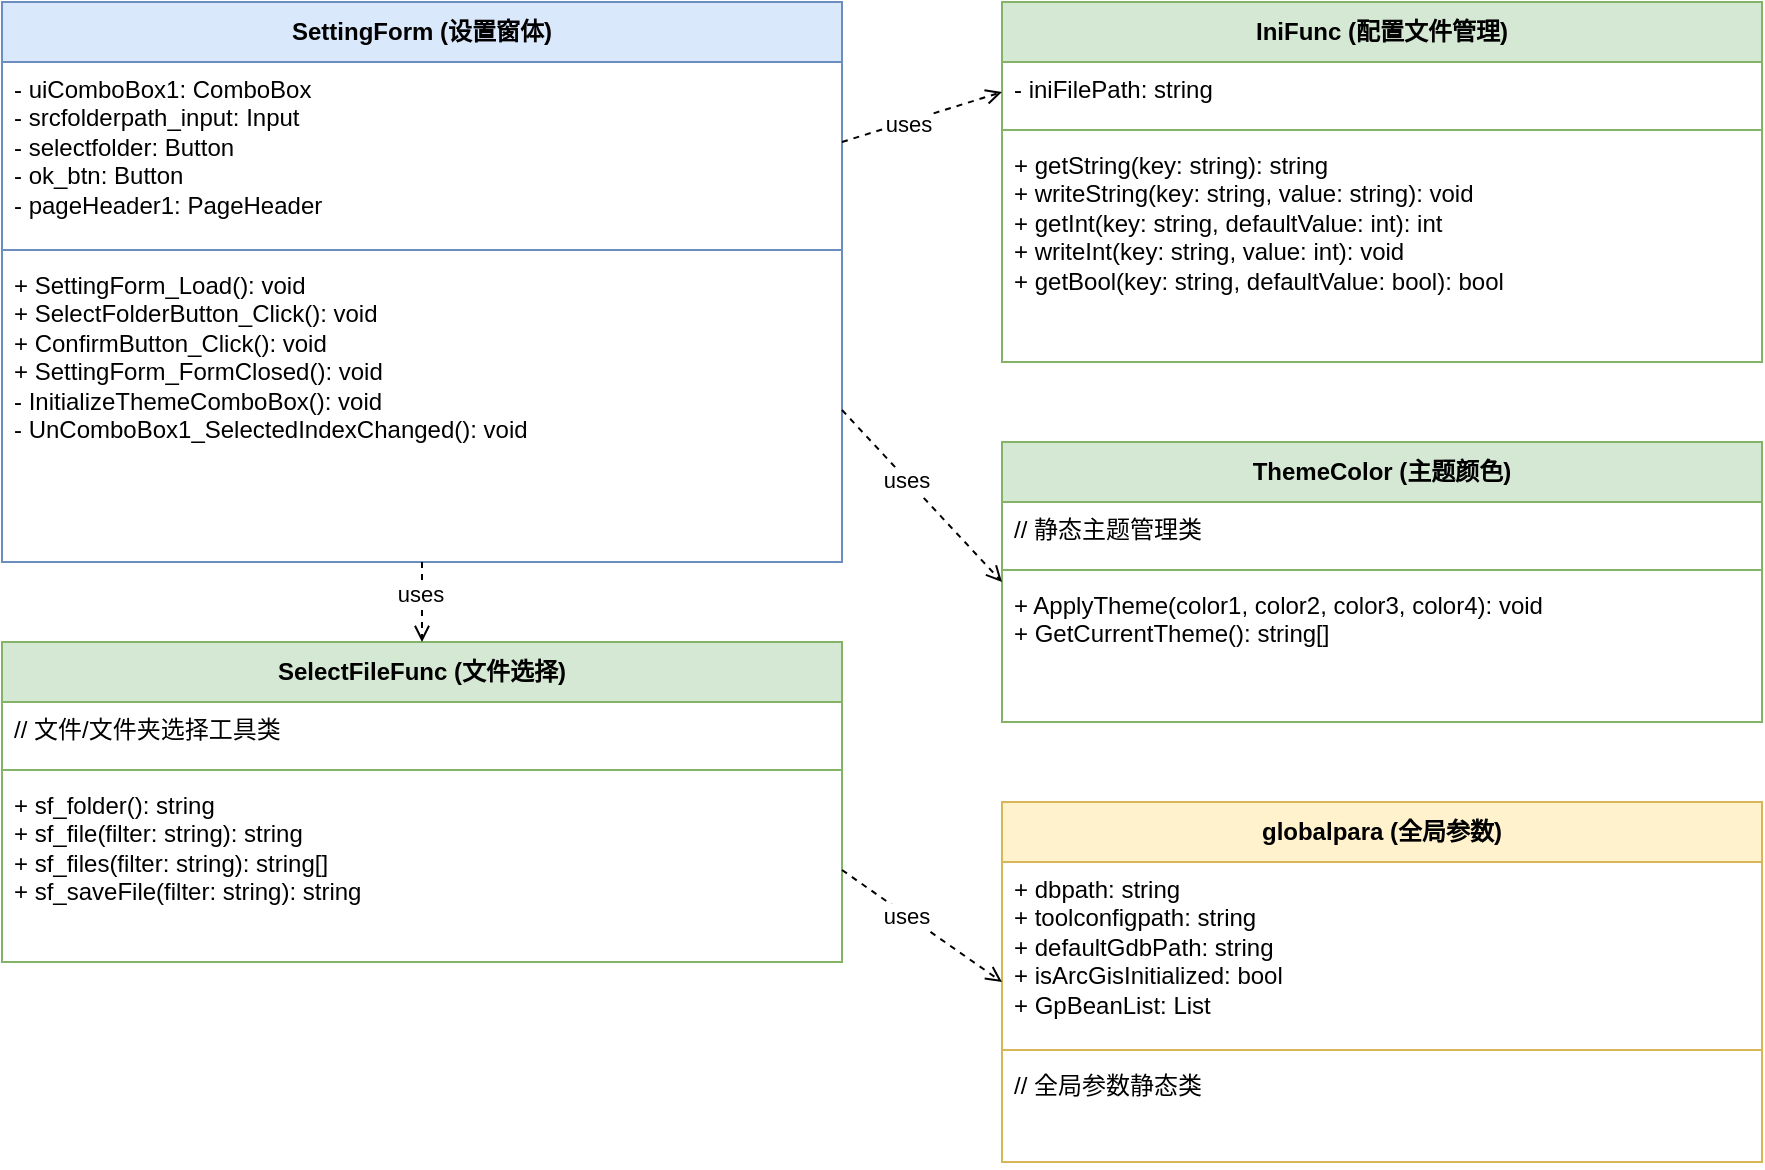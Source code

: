 <mxfile version="22.0.0" type="device">
  <diagram name="参数配置模块" id="config-module">
    <mxGraphModel dx="1422" dy="794" grid="1" gridSize="10" guides="1" tooltips="1" connect="1" arrows="1" fold="1" page="1" pageScale="1" pageWidth="1169" pageHeight="827" math="0" shadow="0">
      <root>
        <mxCell id="0" />
        <mxCell id="1" parent="0" />
        
        <!-- SettingForm 类 -->
        <mxCell id="SettingForm" value="&lt;b&gt;SettingForm (设置窗体)&lt;/b&gt;" style="swimlane;fontStyle=0;childLayout=stackLayout;horizontal=1;startSize=30;horizontalStack=0;resizeParent=1;resizeParentMax=0;resizeLast=0;collapsible=1;marginBottom=0;whiteSpace=wrap;html=1;fillColor=#dae8fc;strokeColor=#6c8ebf;" vertex="1" parent="1">
          <mxGeometry x="80" y="60" width="420" height="280" as="geometry" />
        </mxCell>
        <mxCell id="SettingForm-fields" value="- uiComboBox1: ComboBox&#xa;- srcfolderpath_input: Input&#xa;- selectfolder: Button&#xa;- ok_btn: Button&#xa;- pageHeader1: PageHeader" style="text;strokeColor=none;fillColor=none;align=left;verticalAlign=top;spacingLeft=4;spacingRight=4;overflow=hidden;rotatable=0;points=[[0,0.5],[1,0.5]];portConstraint=eastwest;whiteSpace=wrap;html=1;" vertex="1" parent="SettingForm">
          <mxGeometry y="30" width="420" height="90" as="geometry" />
        </mxCell>
        <mxCell id="SettingForm-line" value="" style="line;strokeWidth=1;fillColor=none;align=left;verticalAlign=middle;spacingTop=-1;spacingLeft=3;spacingRight=3;rotatable=0;labelPosition=right;points=[];portConstraint=eastwest;strokeColor=inherit;" vertex="1" parent="SettingForm">
          <mxGeometry y="120" width="420" height="8" as="geometry" />
        </mxCell>
        <mxCell id="SettingForm-methods" value="+ SettingForm_Load(): void&#xa;+ SelectFolderButton_Click(): void&#xa;+ ConfirmButton_Click(): void&#xa;+ SettingForm_FormClosed(): void&#xa;- InitializeThemeComboBox(): void&#xa;- UnComboBox1_SelectedIndexChanged(): void" style="text;strokeColor=none;fillColor=none;align=left;verticalAlign=top;spacingLeft=4;spacingRight=4;overflow=hidden;rotatable=0;points=[[0,0.5],[1,0.5]];portConstraint=eastwest;whiteSpace=wrap;html=1;" vertex="1" parent="SettingForm">
          <mxGeometry y="128" width="420" height="152" as="geometry" />
        </mxCell>
        
        <!-- IniFunc 类 -->
        <mxCell id="IniFunc" value="&lt;b&gt;IniFunc (配置文件管理)&lt;/b&gt;" style="swimlane;fontStyle=0;childLayout=stackLayout;horizontal=1;startSize=30;horizontalStack=0;resizeParent=1;resizeParentMax=0;resizeLast=0;collapsible=1;marginBottom=0;whiteSpace=wrap;html=1;fillColor=#d5e8d4;strokeColor=#82b366;" vertex="1" parent="1">
          <mxGeometry x="580" y="60" width="380" height="180" as="geometry" />
        </mxCell>
        <mxCell id="IniFunc-fields" value="- iniFilePath: string" style="text;strokeColor=none;fillColor=none;align=left;verticalAlign=top;spacingLeft=4;spacingRight=4;overflow=hidden;rotatable=0;points=[[0,0.5],[1,0.5]];portConstraint=eastwest;whiteSpace=wrap;html=1;" vertex="1" parent="IniFunc">
          <mxGeometry y="30" width="380" height="30" as="geometry" />
        </mxCell>
        <mxCell id="IniFunc-line" value="" style="line;strokeWidth=1;fillColor=none;align=left;verticalAlign=middle;spacingTop=-1;spacingLeft=3;spacingRight=3;rotatable=0;labelPosition=right;points=[];portConstraint=eastwest;strokeColor=inherit;" vertex="1" parent="IniFunc">
          <mxGeometry y="60" width="380" height="8" as="geometry" />
        </mxCell>
        <mxCell id="IniFunc-methods" value="+ getString(key: string): string&#xa;+ writeString(key: string, value: string): void&#xa;+ getInt(key: string, defaultValue: int): int&#xa;+ writeInt(key: string, value: int): void&#xa;+ getBool(key: string, defaultValue: bool): bool" style="text;strokeColor=none;fillColor=none;align=left;verticalAlign=top;spacingLeft=4;spacingRight=4;overflow=hidden;rotatable=0;points=[[0,0.5],[1,0.5]];portConstraint=eastwest;whiteSpace=wrap;html=1;" vertex="1" parent="IniFunc">
          <mxGeometry y="68" width="380" height="112" as="geometry" />
        </mxCell>
        
        <!-- ThemeColor 类 -->
        <mxCell id="ThemeColor" value="&lt;b&gt;ThemeColor (主题颜色)&lt;/b&gt;" style="swimlane;fontStyle=0;childLayout=stackLayout;horizontal=1;startSize=30;horizontalStack=0;resizeParent=1;resizeParentMax=0;resizeLast=0;collapsible=1;marginBottom=0;whiteSpace=wrap;html=1;fillColor=#d5e8d4;strokeColor=#82b366;" vertex="1" parent="1">
          <mxGeometry x="580" y="280" width="380" height="140" as="geometry" />
        </mxCell>
        <mxCell id="ThemeColor-fields" value="// 静态主题管理类" style="text;strokeColor=none;fillColor=none;align=left;verticalAlign=top;spacingLeft=4;spacingRight=4;overflow=hidden;rotatable=0;points=[[0,0.5],[1,0.5]];portConstraint=eastwest;whiteSpace=wrap;html=1;" vertex="1" parent="ThemeColor">
          <mxGeometry y="30" width="380" height="30" as="geometry" />
        </mxCell>
        <mxCell id="ThemeColor-line" value="" style="line;strokeWidth=1;fillColor=none;align=left;verticalAlign=middle;spacingTop=-1;spacingLeft=3;spacingRight=3;rotatable=0;labelPosition=right;points=[];portConstraint=eastwest;strokeColor=inherit;" vertex="1" parent="ThemeColor">
          <mxGeometry y="60" width="380" height="8" as="geometry" />
        </mxCell>
        <mxCell id="ThemeColor-methods" value="+ ApplyTheme(color1, color2, color3, color4): void&#xa;+ GetCurrentTheme(): string[]" style="text;strokeColor=none;fillColor=none;align=left;verticalAlign=top;spacingLeft=4;spacingRight=4;overflow=hidden;rotatable=0;points=[[0,0.5],[1,0.5]];portConstraint=eastwest;whiteSpace=wrap;html=1;" vertex="1" parent="ThemeColor">
          <mxGeometry y="68" width="380" height="72" as="geometry" />
        </mxCell>
        
        <!-- SelectFileFunc 类 -->
        <mxCell id="SelectFileFunc" value="&lt;b&gt;SelectFileFunc (文件选择)&lt;/b&gt;" style="swimlane;fontStyle=0;childLayout=stackLayout;horizontal=1;startSize=30;horizontalStack=0;resizeParent=1;resizeParentMax=0;resizeLast=0;collapsible=1;marginBottom=0;whiteSpace=wrap;html=1;fillColor=#d5e8d4;strokeColor=#82b366;" vertex="1" parent="1">
          <mxGeometry x="80" y="380" width="420" height="160" as="geometry" />
        </mxCell>
        <mxCell id="SelectFileFunc-fields" value="// 文件/文件夹选择工具类" style="text;strokeColor=none;fillColor=none;align=left;verticalAlign=top;spacingLeft=4;spacingRight=4;overflow=hidden;rotatable=0;points=[[0,0.5],[1,0.5]];portConstraint=eastwest;whiteSpace=wrap;html=1;" vertex="1" parent="SelectFileFunc">
          <mxGeometry y="30" width="420" height="30" as="geometry" />
        </mxCell>
        <mxCell id="SelectFileFunc-line" value="" style="line;strokeWidth=1;fillColor=none;align=left;verticalAlign=middle;spacingTop=-1;spacingLeft=3;spacingRight=3;rotatable=0;labelPosition=right;points=[];portConstraint=eastwest;strokeColor=inherit;" vertex="1" parent="SelectFileFunc">
          <mxGeometry y="60" width="420" height="8" as="geometry" />
        </mxCell>
        <mxCell id="SelectFileFunc-methods" value="+ sf_folder(): string&#xa;+ sf_file(filter: string): string&#xa;+ sf_files(filter: string): string[]&#xa;+ sf_saveFile(filter: string): string" style="text;strokeColor=none;fillColor=none;align=left;verticalAlign=top;spacingLeft=4;spacingRight=4;overflow=hidden;rotatable=0;points=[[0,0.5],[1,0.5]];portConstraint=eastwest;whiteSpace=wrap;html=1;" vertex="1" parent="SelectFileFunc">
          <mxGeometry y="68" width="420" height="92" as="geometry" />
        </mxCell>
        
        <!-- globalpara 类 -->
        <mxCell id="globalpara" value="&lt;b&gt;globalpara (全局参数)&lt;/b&gt;" style="swimlane;fontStyle=0;childLayout=stackLayout;horizontal=1;startSize=30;horizontalStack=0;resizeParent=1;resizeParentMax=0;resizeLast=0;collapsible=1;marginBottom=0;whiteSpace=wrap;html=1;fillColor=#fff2cc;strokeColor=#d6b656;" vertex="1" parent="1">
          <mxGeometry x="580" y="460" width="380" height="180" as="geometry" />
        </mxCell>
        <mxCell id="globalpara-fields" value="+ dbpath: string&#xa;+ toolconfigpath: string&#xa;+ defaultGdbPath: string&#xa;+ isArcGisInitialized: bool&#xa;+ GpBeanList: List&lt;GpBean&gt;" style="text;strokeColor=none;fillColor=none;align=left;verticalAlign=top;spacingLeft=4;spacingRight=4;overflow=hidden;rotatable=0;points=[[0,0.5],[1,0.5]];portConstraint=eastwest;whiteSpace=wrap;html=1;" vertex="1" parent="globalpara">
          <mxGeometry y="30" width="380" height="90" as="geometry" />
        </mxCell>
        <mxCell id="globalpara-line" value="" style="line;strokeWidth=1;fillColor=none;align=left;verticalAlign=middle;spacingTop=-1;spacingLeft=3;spacingRight=3;rotatable=0;labelPosition=right;points=[];portConstraint=eastwest;strokeColor=inherit;" vertex="1" parent="globalpara">
          <mxGeometry y="120" width="380" height="8" as="geometry" />
        </mxCell>
        <mxCell id="globalpara-methods" value="// 全局参数静态类" style="text;strokeColor=none;fillColor=none;align=left;verticalAlign=top;spacingLeft=4;spacingRight=4;overflow=hidden;rotatable=0;points=[[0,0.5],[1,0.5]];portConstraint=eastwest;whiteSpace=wrap;html=1;" vertex="1" parent="globalpara">
          <mxGeometry y="128" width="380" height="52" as="geometry" />
        </mxCell>
        
        <!-- 关系箭头 -->
        <mxCell id="rel1" value="" style="endArrow=open;endFill=0;dashed=1;html=1;rounded=0;exitX=1;exitY=0.25;exitDx=0;exitDy=0;entryX=0;entryY=0.25;entryDx=0;entryDy=0;" edge="1" parent="1" source="SettingForm" target="IniFunc">
          <mxGeometry width="50" height="50" relative="1" as="geometry">
            <mxPoint x="600" y="400" as="sourcePoint" />
            <mxPoint x="650" y="350" as="targetPoint" />
          </mxGeometry>
        </mxCell>
        <mxCell id="rel1-label" value="uses" style="edgeLabel;html=1;align=center;verticalAlign=middle;resizable=0;points=[];" vertex="1" connectable="0" parent="rel1">
          <mxGeometry x="-0.2" y="-1" relative="1" as="geometry">
            <mxPoint as="offset" />
          </mxGeometry>
        </mxCell>
        
        <mxCell id="rel2" value="" style="endArrow=open;endFill=0;dashed=1;html=1;rounded=0;exitX=1;exitY=0.5;exitDx=0;exitDy=0;entryX=0;entryY=0.5;entryDx=0;entryDy=0;" edge="1" parent="1" source="SettingForm-methods" target="ThemeColor">
          <mxGeometry width="50" height="50" relative="1" as="geometry">
            <mxPoint x="600" y="400" as="sourcePoint" />
            <mxPoint x="650" y="350" as="targetPoint" />
          </mxGeometry>
        </mxCell>
        <mxCell id="rel2-label" value="uses" style="edgeLabel;html=1;align=center;verticalAlign=middle;resizable=0;points=[];" vertex="1" connectable="0" parent="rel2">
          <mxGeometry x="-0.2" y="-1" relative="1" as="geometry">
            <mxPoint as="offset" />
          </mxGeometry>
        </mxCell>
        
        <mxCell id="rel3" value="" style="endArrow=open;endFill=0;dashed=1;html=1;rounded=0;exitX=0.5;exitY=1;exitDx=0;exitDy=0;entryX=0.5;entryY=0;entryDx=0;entryDy=0;" edge="1" parent="1" source="SettingForm" target="SelectFileFunc">
          <mxGeometry width="50" height="50" relative="1" as="geometry">
            <mxPoint x="300" y="450" as="sourcePoint" />
            <mxPoint x="350" y="400" as="targetPoint" />
          </mxGeometry>
        </mxCell>
        <mxCell id="rel3-label" value="uses" style="edgeLabel;html=1;align=center;verticalAlign=middle;resizable=0;points=[];" vertex="1" connectable="0" parent="rel3">
          <mxGeometry x="-0.2" y="-1" relative="1" as="geometry">
            <mxPoint as="offset" />
          </mxGeometry>
        </mxCell>
        
        <mxCell id="rel4" value="" style="endArrow=open;endFill=0;dashed=1;html=1;rounded=0;exitX=1;exitY=0.5;exitDx=0;exitDy=0;entryX=0;entryY=0.5;entryDx=0;entryDy=0;" edge="1" parent="1" source="SelectFileFunc-methods" target="globalpara">
          <mxGeometry width="50" height="50" relative="1" as="geometry">
            <mxPoint x="300" y="550" as="sourcePoint" />
            <mxPoint x="350" y="500" as="targetPoint" />
          </mxGeometry>
        </mxCell>
        <mxCell id="rel4-label" value="uses" style="edgeLabel;html=1;align=center;verticalAlign=middle;resizable=0;points=[];" vertex="1" connectable="0" parent="rel4">
          <mxGeometry x="-0.2" y="-1" relative="1" as="geometry">
            <mxPoint as="offset" />
          </mxGeometry>
        </mxCell>
        
      </root>
    </mxGraphModel>
  </diagram>
</mxfile>
